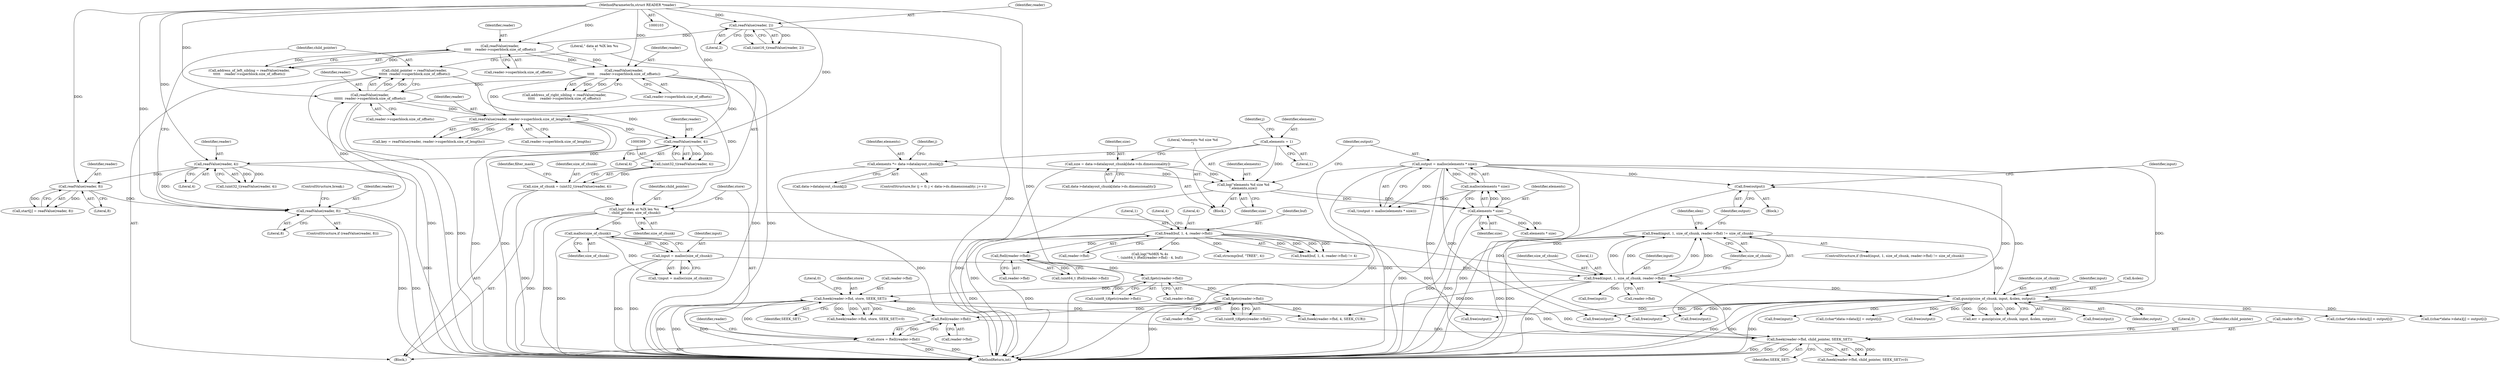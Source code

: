 digraph "0_libmysofa_d39a171e9c6a1c44dbdf43f9db6c3fbd887e38c1@API" {
"1000477" [label="(Call,free(output))"];
"1000490" [label="(Call,gunzip(size_of_chunk, input, &olen, output))"];
"1000467" [label="(Call,fread(input, 1, size_of_chunk, reader->fhd) != size_of_chunk)"];
"1000468" [label="(Call,fread(input, 1, size_of_chunk, reader->fhd))"];
"1000457" [label="(Call,input = malloc(size_of_chunk))"];
"1000459" [label="(Call,malloc(size_of_chunk))"];
"1000431" [label="(Call,log(\" data at %lX len %u\n\", child_pointer, size_of_chunk))"];
"1000422" [label="(Call,child_pointer = readValue(reader,\n\t\t\t\t\t\t  reader->superblock.size_of_offsets))"];
"1000424" [label="(Call,readValue(reader,\n\t\t\t\t\t\t  reader->superblock.size_of_offsets))"];
"1000417" [label="(Call,readValue(reader, 8))"];
"1000407" [label="(Call,readValue(reader, 8))"];
"1000377" [label="(Call,readValue(reader, 4))"];
"1000370" [label="(Call,readValue(reader, 4))"];
"1000357" [label="(Call,readValue(reader, reader->superblock.size_of_lengths))"];
"1000231" [label="(Call,readValue(reader,\n\t\t\t\t\t     reader->superblock.size_of_offsets))"];
"1000222" [label="(Call,readValue(reader,\n\t\t\t\t\t    reader->superblock.size_of_offsets))"];
"1000211" [label="(Call,readValue(reader, 2))"];
"1000104" [label="(MethodParameterIn,struct READER *reader)"];
"1000366" [label="(Call,size_of_chunk = (uint32_t)readValue(reader, 4))"];
"1000368" [label="(Call,(uint32_t)readValue(reader, 4))"];
"1000443" [label="(Call,fseek(reader->fhd, child_pointer, SEEK_SET))"];
"1000437" [label="(Call,ftell(reader->fhd))"];
"1000748" [label="(Call,fseek(reader->fhd, store, SEEK_SET))"];
"1000435" [label="(Call,store = ftell(reader->fhd))"];
"1000203" [label="(Call,fgetc(reader->fhd))"];
"1000195" [label="(Call,fgetc(reader->fhd))"];
"1000185" [label="(Call,ftell(reader->fhd))"];
"1000163" [label="(Call,fread(buf, 1, 4, reader->fhd))"];
"1000329" [label="(Call,output = malloc(elements * size))"];
"1000331" [label="(Call,malloc(elements * size))"];
"1000332" [label="(Call,elements * size)"];
"1000323" [label="(Call,log(\"elements %d size %d\n\",elements,size))"];
"1000238" [label="(Call,elements = 1)"];
"1000254" [label="(Call,elements *= data->datalayout_chunk[j])"];
"1000312" [label="(Call,size = data->datalayout_chunk[data->ds.dimensionality])"];
"1000432" [label="(Literal,\" data at %lX len %u\n\")"];
"1000422" [label="(Call,child_pointer = readValue(reader,\n\t\t\t\t\t\t  reader->superblock.size_of_offsets))"];
"1000490" [label="(Call,gunzip(size_of_chunk, input, &olen, output))"];
"1000433" [label="(Identifier,child_pointer)"];
"1000419" [label="(Literal,8)"];
"1000171" [label="(Call,strncmp(buf, \"TREE\", 4))"];
"1000365" [label="(Block,)"];
"1000162" [label="(Call,fread(buf, 1, 4, reader->fhd) != 4)"];
"1000193" [label="(Call,(uint8_t)fgetc(reader->fhd))"];
"1000491" [label="(Identifier,size_of_chunk)"];
"1000324" [label="(Literal,\"elements %d size %d\n\")"];
"1000764" [label="(Call,fseek(reader->fhd, 4, SEEK_CUR))"];
"1000330" [label="(Identifier,output)"];
"1000165" [label="(Literal,1)"];
"1000233" [label="(Call,reader->superblock.size_of_offsets)"];
"1000254" [label="(Call,elements *= data->datalayout_chunk[j])"];
"1000355" [label="(Call,key = readValue(reader, reader->superblock.size_of_lengths))"];
"1000479" [label="(Call,free(input))"];
"1000448" [label="(Identifier,SEEK_SET)"];
"1000212" [label="(Identifier,reader)"];
"1000243" [label="(Identifier,j)"];
"1000223" [label="(Identifier,reader)"];
"1000431" [label="(Call,log(\" data at %lX len %u\n\", child_pointer, size_of_chunk))"];
"1000747" [label="(Call,fseek(reader->fhd, store, SEEK_SET)<0)"];
"1000255" [label="(Identifier,elements)"];
"1000186" [label="(Call,reader->fhd)"];
"1000377" [label="(Call,readValue(reader, 4))"];
"1000477" [label="(Call,free(output))"];
"1000106" [label="(Block,)"];
"1000183" [label="(Call,(uint64_t )ftell(reader->fhd))"];
"1000328" [label="(Call,!(output = malloc(elements * size)))"];
"1000326" [label="(Identifier,size)"];
"1000434" [label="(Identifier,size_of_chunk)"];
"1000568" [label="(Call,((char*)data->data)[j] = output[i])"];
"1000475" [label="(Identifier,size_of_chunk)"];
"1000471" [label="(Identifier,size_of_chunk)"];
"1000314" [label="(Call,data->datalayout_chunk[data->ds.dimensionality])"];
"1000203" [label="(Call,fgetc(reader->fhd))"];
"1000409" [label="(Literal,8)"];
"1000641" [label="(Call,((char*)data->data)[j] = output[i])"];
"1000204" [label="(Call,reader->fhd)"];
"1000372" [label="(Literal,4)"];
"1000478" [label="(Identifier,output)"];
"1000435" [label="(Call,store = ftell(reader->fhd))"];
"1000375" [label="(Call,(uint32_t)readValue(reader, 4))"];
"1000213" [label="(Literal,2)"];
"1000449" [label="(Literal,0)"];
"1000323" [label="(Call,log(\"elements %d size %d\n\",elements,size))"];
"1000224" [label="(Call,reader->superblock.size_of_offsets)"];
"1000241" [label="(ControlStructure,for (j = 0; j < data->ds.dimensionality; j++))"];
"1000408" [label="(Identifier,reader)"];
"1000754" [label="(Literal,0)"];
"1000775" [label="(MethodReturn,int)"];
"1000367" [label="(Identifier,size_of_chunk)"];
"1000170" [label="(Literal,4)"];
"1000485" [label="(Call,elements * size)"];
"1000371" [label="(Identifier,reader)"];
"1000331" [label="(Call,malloc(elements * size))"];
"1000496" [label="(Call,free(input))"];
"1000166" [label="(Literal,4)"];
"1000359" [label="(Call,reader->superblock.size_of_lengths)"];
"1000416" [label="(ControlStructure,if (readValue(reader, 8)))"];
"1000437" [label="(Call,ftell(reader->fhd))"];
"1000222" [label="(Call,readValue(reader,\n\t\t\t\t\t    reader->superblock.size_of_offsets))"];
"1000748" [label="(Call,fseek(reader->fhd, store, SEEK_SET))"];
"1000470" [label="(Literal,1)"];
"1000357" [label="(Call,readValue(reader, reader->superblock.size_of_lengths))"];
"1000385" [label="(Call,free(output))"];
"1000240" [label="(Literal,1)"];
"1000729" [label="(Call,((char*)data->data)[j] = output[i])"];
"1000196" [label="(Call,reader->fhd)"];
"1000425" [label="(Identifier,reader)"];
"1000514" [label="(Call,free(output))"];
"1000423" [label="(Identifier,child_pointer)"];
"1000334" [label="(Identifier,size)"];
"1000447" [label="(Identifier,child_pointer)"];
"1000488" [label="(Call,err = gunzip(size_of_chunk, input, &olen, output))"];
"1000436" [label="(Identifier,store)"];
"1000472" [label="(Call,reader->fhd)"];
"1000476" [label="(Block,)"];
"1000458" [label="(Identifier,input)"];
"1000421" [label="(ControlStructure,break;)"];
"1000460" [label="(Identifier,size_of_chunk)"];
"1000466" [label="(ControlStructure,if (fread(input, 1, size_of_chunk, reader->fhd) != size_of_chunk))"];
"1000451" [label="(Call,free(output))"];
"1000443" [label="(Call,fseek(reader->fhd, child_pointer, SEEK_SET))"];
"1000752" [label="(Identifier,store)"];
"1000164" [label="(Identifier,buf)"];
"1000370" [label="(Call,readValue(reader, 4))"];
"1000229" [label="(Call,address_of_right_sibling = readValue(reader,\n\t\t\t\t\t     reader->superblock.size_of_offsets))"];
"1000332" [label="(Call,elements * size)"];
"1000492" [label="(Identifier,input)"];
"1000195" [label="(Call,fgetc(reader->fhd))"];
"1000231" [label="(Call,readValue(reader,\n\t\t\t\t\t     reader->superblock.size_of_offsets))"];
"1000438" [label="(Call,reader->fhd)"];
"1000480" [label="(Identifier,input)"];
"1000424" [label="(Call,readValue(reader,\n\t\t\t\t\t\t  reader->superblock.size_of_offsets))"];
"1000417" [label="(Call,readValue(reader, 8))"];
"1000493" [label="(Call,&olen)"];
"1000444" [label="(Call,reader->fhd)"];
"1000104" [label="(MethodParameterIn,struct READER *reader)"];
"1000457" [label="(Call,input = malloc(size_of_chunk))"];
"1000469" [label="(Identifier,input)"];
"1000256" [label="(Call,data->datalayout_chunk[j])"];
"1000368" [label="(Call,(uint32_t)readValue(reader, 4))"];
"1000209" [label="(Call,(uint16_t)readValue(reader, 2))"];
"1000445" [label="(Identifier,reader)"];
"1000459" [label="(Call,malloc(size_of_chunk))"];
"1000325" [label="(Identifier,elements)"];
"1000456" [label="(Call,!(input = malloc(size_of_chunk)))"];
"1000185" [label="(Call,ftell(reader->fhd))"];
"1000312" [label="(Call,size = data->datalayout_chunk[data->ds.dimensionality])"];
"1000403" [label="(Call,start[j] = readValue(reader, 8))"];
"1000238" [label="(Call,elements = 1)"];
"1000760" [label="(Call,free(output))"];
"1000211" [label="(Call,readValue(reader, 2))"];
"1000467" [label="(Call,fread(input, 1, size_of_chunk, reader->fhd) != size_of_chunk)"];
"1000201" [label="(Call,(uint8_t)fgetc(reader->fhd))"];
"1000167" [label="(Call,reader->fhd)"];
"1000253" [label="(Identifier,j)"];
"1000462" [label="(Call,free(output))"];
"1000329" [label="(Call,output = malloc(elements * size))"];
"1000180" [label="(Call,log(\"%08lX %.4s\n\", (uint64_t )ftell(reader->fhd) - 4, buf))"];
"1000442" [label="(Call,fseek(reader->fhd, child_pointer, SEEK_SET)<0)"];
"1000232" [label="(Identifier,reader)"];
"1000374" [label="(Identifier,filter_mask)"];
"1000753" [label="(Identifier,SEEK_SET)"];
"1000358" [label="(Identifier,reader)"];
"1000163" [label="(Call,fread(buf, 1, 4, reader->fhd))"];
"1000313" [label="(Identifier,size)"];
"1000418" [label="(Identifier,reader)"];
"1000407" [label="(Call,readValue(reader, 8))"];
"1000756" [label="(Call,free(output))"];
"1000379" [label="(Literal,4)"];
"1000484" [label="(Identifier,olen)"];
"1000378" [label="(Identifier,reader)"];
"1000468" [label="(Call,fread(input, 1, size_of_chunk, reader->fhd))"];
"1000426" [label="(Call,reader->superblock.size_of_offsets)"];
"1000220" [label="(Call,address_of_left_sibling = readValue(reader,\n\t\t\t\t\t    reader->superblock.size_of_offsets))"];
"1000749" [label="(Call,reader->fhd)"];
"1000333" [label="(Identifier,elements)"];
"1000366" [label="(Call,size_of_chunk = (uint32_t)readValue(reader, 4))"];
"1000239" [label="(Identifier,elements)"];
"1000495" [label="(Identifier,output)"];
"1000477" -> "1000476"  [label="AST: "];
"1000477" -> "1000478"  [label="CFG: "];
"1000478" -> "1000477"  [label="AST: "];
"1000480" -> "1000477"  [label="CFG: "];
"1000477" -> "1000775"  [label="DDG: "];
"1000490" -> "1000477"  [label="DDG: "];
"1000329" -> "1000477"  [label="DDG: "];
"1000490" -> "1000488"  [label="AST: "];
"1000490" -> "1000495"  [label="CFG: "];
"1000491" -> "1000490"  [label="AST: "];
"1000492" -> "1000490"  [label="AST: "];
"1000493" -> "1000490"  [label="AST: "];
"1000495" -> "1000490"  [label="AST: "];
"1000488" -> "1000490"  [label="CFG: "];
"1000490" -> "1000775"  [label="DDG: "];
"1000490" -> "1000775"  [label="DDG: "];
"1000490" -> "1000775"  [label="DDG: "];
"1000490" -> "1000385"  [label="DDG: "];
"1000490" -> "1000451"  [label="DDG: "];
"1000490" -> "1000462"  [label="DDG: "];
"1000490" -> "1000488"  [label="DDG: "];
"1000490" -> "1000488"  [label="DDG: "];
"1000490" -> "1000488"  [label="DDG: "];
"1000490" -> "1000488"  [label="DDG: "];
"1000467" -> "1000490"  [label="DDG: "];
"1000468" -> "1000490"  [label="DDG: "];
"1000329" -> "1000490"  [label="DDG: "];
"1000490" -> "1000496"  [label="DDG: "];
"1000490" -> "1000514"  [label="DDG: "];
"1000490" -> "1000568"  [label="DDG: "];
"1000490" -> "1000641"  [label="DDG: "];
"1000490" -> "1000729"  [label="DDG: "];
"1000490" -> "1000756"  [label="DDG: "];
"1000490" -> "1000760"  [label="DDG: "];
"1000467" -> "1000466"  [label="AST: "];
"1000467" -> "1000475"  [label="CFG: "];
"1000468" -> "1000467"  [label="AST: "];
"1000475" -> "1000467"  [label="AST: "];
"1000478" -> "1000467"  [label="CFG: "];
"1000484" -> "1000467"  [label="CFG: "];
"1000467" -> "1000775"  [label="DDG: "];
"1000467" -> "1000775"  [label="DDG: "];
"1000467" -> "1000775"  [label="DDG: "];
"1000468" -> "1000467"  [label="DDG: "];
"1000468" -> "1000467"  [label="DDG: "];
"1000468" -> "1000467"  [label="DDG: "];
"1000468" -> "1000467"  [label="DDG: "];
"1000468" -> "1000472"  [label="CFG: "];
"1000469" -> "1000468"  [label="AST: "];
"1000470" -> "1000468"  [label="AST: "];
"1000471" -> "1000468"  [label="AST: "];
"1000472" -> "1000468"  [label="AST: "];
"1000475" -> "1000468"  [label="CFG: "];
"1000468" -> "1000775"  [label="DDG: "];
"1000457" -> "1000468"  [label="DDG: "];
"1000459" -> "1000468"  [label="DDG: "];
"1000443" -> "1000468"  [label="DDG: "];
"1000468" -> "1000479"  [label="DDG: "];
"1000468" -> "1000748"  [label="DDG: "];
"1000468" -> "1000764"  [label="DDG: "];
"1000457" -> "1000456"  [label="AST: "];
"1000457" -> "1000459"  [label="CFG: "];
"1000458" -> "1000457"  [label="AST: "];
"1000459" -> "1000457"  [label="AST: "];
"1000456" -> "1000457"  [label="CFG: "];
"1000457" -> "1000775"  [label="DDG: "];
"1000457" -> "1000775"  [label="DDG: "];
"1000457" -> "1000456"  [label="DDG: "];
"1000459" -> "1000457"  [label="DDG: "];
"1000459" -> "1000460"  [label="CFG: "];
"1000460" -> "1000459"  [label="AST: "];
"1000459" -> "1000775"  [label="DDG: "];
"1000459" -> "1000456"  [label="DDG: "];
"1000431" -> "1000459"  [label="DDG: "];
"1000431" -> "1000365"  [label="AST: "];
"1000431" -> "1000434"  [label="CFG: "];
"1000432" -> "1000431"  [label="AST: "];
"1000433" -> "1000431"  [label="AST: "];
"1000434" -> "1000431"  [label="AST: "];
"1000436" -> "1000431"  [label="CFG: "];
"1000431" -> "1000775"  [label="DDG: "];
"1000431" -> "1000775"  [label="DDG: "];
"1000422" -> "1000431"  [label="DDG: "];
"1000366" -> "1000431"  [label="DDG: "];
"1000431" -> "1000443"  [label="DDG: "];
"1000422" -> "1000365"  [label="AST: "];
"1000422" -> "1000424"  [label="CFG: "];
"1000423" -> "1000422"  [label="AST: "];
"1000424" -> "1000422"  [label="AST: "];
"1000432" -> "1000422"  [label="CFG: "];
"1000422" -> "1000775"  [label="DDG: "];
"1000424" -> "1000422"  [label="DDG: "];
"1000424" -> "1000422"  [label="DDG: "];
"1000424" -> "1000426"  [label="CFG: "];
"1000425" -> "1000424"  [label="AST: "];
"1000426" -> "1000424"  [label="AST: "];
"1000424" -> "1000775"  [label="DDG: "];
"1000424" -> "1000775"  [label="DDG: "];
"1000424" -> "1000357"  [label="DDG: "];
"1000424" -> "1000370"  [label="DDG: "];
"1000417" -> "1000424"  [label="DDG: "];
"1000104" -> "1000424"  [label="DDG: "];
"1000231" -> "1000424"  [label="DDG: "];
"1000417" -> "1000416"  [label="AST: "];
"1000417" -> "1000419"  [label="CFG: "];
"1000418" -> "1000417"  [label="AST: "];
"1000419" -> "1000417"  [label="AST: "];
"1000421" -> "1000417"  [label="CFG: "];
"1000423" -> "1000417"  [label="CFG: "];
"1000417" -> "1000775"  [label="DDG: "];
"1000417" -> "1000775"  [label="DDG: "];
"1000407" -> "1000417"  [label="DDG: "];
"1000377" -> "1000417"  [label="DDG: "];
"1000104" -> "1000417"  [label="DDG: "];
"1000407" -> "1000403"  [label="AST: "];
"1000407" -> "1000409"  [label="CFG: "];
"1000408" -> "1000407"  [label="AST: "];
"1000409" -> "1000407"  [label="AST: "];
"1000403" -> "1000407"  [label="CFG: "];
"1000407" -> "1000403"  [label="DDG: "];
"1000407" -> "1000403"  [label="DDG: "];
"1000377" -> "1000407"  [label="DDG: "];
"1000104" -> "1000407"  [label="DDG: "];
"1000377" -> "1000375"  [label="AST: "];
"1000377" -> "1000379"  [label="CFG: "];
"1000378" -> "1000377"  [label="AST: "];
"1000379" -> "1000377"  [label="AST: "];
"1000375" -> "1000377"  [label="CFG: "];
"1000377" -> "1000775"  [label="DDG: "];
"1000377" -> "1000375"  [label="DDG: "];
"1000377" -> "1000375"  [label="DDG: "];
"1000370" -> "1000377"  [label="DDG: "];
"1000104" -> "1000377"  [label="DDG: "];
"1000370" -> "1000368"  [label="AST: "];
"1000370" -> "1000372"  [label="CFG: "];
"1000371" -> "1000370"  [label="AST: "];
"1000372" -> "1000370"  [label="AST: "];
"1000368" -> "1000370"  [label="CFG: "];
"1000370" -> "1000368"  [label="DDG: "];
"1000370" -> "1000368"  [label="DDG: "];
"1000357" -> "1000370"  [label="DDG: "];
"1000231" -> "1000370"  [label="DDG: "];
"1000104" -> "1000370"  [label="DDG: "];
"1000357" -> "1000355"  [label="AST: "];
"1000357" -> "1000359"  [label="CFG: "];
"1000358" -> "1000357"  [label="AST: "];
"1000359" -> "1000357"  [label="AST: "];
"1000355" -> "1000357"  [label="CFG: "];
"1000357" -> "1000775"  [label="DDG: "];
"1000357" -> "1000775"  [label="DDG: "];
"1000357" -> "1000355"  [label="DDG: "];
"1000357" -> "1000355"  [label="DDG: "];
"1000231" -> "1000357"  [label="DDG: "];
"1000104" -> "1000357"  [label="DDG: "];
"1000231" -> "1000229"  [label="AST: "];
"1000231" -> "1000233"  [label="CFG: "];
"1000232" -> "1000231"  [label="AST: "];
"1000233" -> "1000231"  [label="AST: "];
"1000229" -> "1000231"  [label="CFG: "];
"1000231" -> "1000775"  [label="DDG: "];
"1000231" -> "1000775"  [label="DDG: "];
"1000231" -> "1000229"  [label="DDG: "];
"1000231" -> "1000229"  [label="DDG: "];
"1000222" -> "1000231"  [label="DDG: "];
"1000222" -> "1000231"  [label="DDG: "];
"1000104" -> "1000231"  [label="DDG: "];
"1000222" -> "1000220"  [label="AST: "];
"1000222" -> "1000224"  [label="CFG: "];
"1000223" -> "1000222"  [label="AST: "];
"1000224" -> "1000222"  [label="AST: "];
"1000220" -> "1000222"  [label="CFG: "];
"1000222" -> "1000220"  [label="DDG: "];
"1000222" -> "1000220"  [label="DDG: "];
"1000211" -> "1000222"  [label="DDG: "];
"1000104" -> "1000222"  [label="DDG: "];
"1000211" -> "1000209"  [label="AST: "];
"1000211" -> "1000213"  [label="CFG: "];
"1000212" -> "1000211"  [label="AST: "];
"1000213" -> "1000211"  [label="AST: "];
"1000209" -> "1000211"  [label="CFG: "];
"1000211" -> "1000775"  [label="DDG: "];
"1000211" -> "1000209"  [label="DDG: "];
"1000211" -> "1000209"  [label="DDG: "];
"1000104" -> "1000211"  [label="DDG: "];
"1000104" -> "1000103"  [label="AST: "];
"1000104" -> "1000775"  [label="DDG: "];
"1000366" -> "1000365"  [label="AST: "];
"1000366" -> "1000368"  [label="CFG: "];
"1000367" -> "1000366"  [label="AST: "];
"1000368" -> "1000366"  [label="AST: "];
"1000374" -> "1000366"  [label="CFG: "];
"1000366" -> "1000775"  [label="DDG: "];
"1000368" -> "1000366"  [label="DDG: "];
"1000369" -> "1000368"  [label="AST: "];
"1000443" -> "1000442"  [label="AST: "];
"1000443" -> "1000448"  [label="CFG: "];
"1000444" -> "1000443"  [label="AST: "];
"1000447" -> "1000443"  [label="AST: "];
"1000448" -> "1000443"  [label="AST: "];
"1000449" -> "1000443"  [label="CFG: "];
"1000443" -> "1000775"  [label="DDG: "];
"1000443" -> "1000775"  [label="DDG: "];
"1000443" -> "1000775"  [label="DDG: "];
"1000443" -> "1000442"  [label="DDG: "];
"1000443" -> "1000442"  [label="DDG: "];
"1000443" -> "1000442"  [label="DDG: "];
"1000437" -> "1000443"  [label="DDG: "];
"1000748" -> "1000443"  [label="DDG: "];
"1000443" -> "1000748"  [label="DDG: "];
"1000437" -> "1000435"  [label="AST: "];
"1000437" -> "1000438"  [label="CFG: "];
"1000438" -> "1000437"  [label="AST: "];
"1000435" -> "1000437"  [label="CFG: "];
"1000437" -> "1000435"  [label="DDG: "];
"1000748" -> "1000437"  [label="DDG: "];
"1000203" -> "1000437"  [label="DDG: "];
"1000748" -> "1000747"  [label="AST: "];
"1000748" -> "1000753"  [label="CFG: "];
"1000749" -> "1000748"  [label="AST: "];
"1000752" -> "1000748"  [label="AST: "];
"1000753" -> "1000748"  [label="AST: "];
"1000754" -> "1000748"  [label="CFG: "];
"1000748" -> "1000775"  [label="DDG: "];
"1000748" -> "1000775"  [label="DDG: "];
"1000748" -> "1000775"  [label="DDG: "];
"1000748" -> "1000747"  [label="DDG: "];
"1000748" -> "1000747"  [label="DDG: "];
"1000748" -> "1000747"  [label="DDG: "];
"1000435" -> "1000748"  [label="DDG: "];
"1000748" -> "1000764"  [label="DDG: "];
"1000435" -> "1000365"  [label="AST: "];
"1000436" -> "1000435"  [label="AST: "];
"1000445" -> "1000435"  [label="CFG: "];
"1000435" -> "1000775"  [label="DDG: "];
"1000435" -> "1000775"  [label="DDG: "];
"1000203" -> "1000201"  [label="AST: "];
"1000203" -> "1000204"  [label="CFG: "];
"1000204" -> "1000203"  [label="AST: "];
"1000201" -> "1000203"  [label="CFG: "];
"1000203" -> "1000775"  [label="DDG: "];
"1000203" -> "1000201"  [label="DDG: "];
"1000195" -> "1000203"  [label="DDG: "];
"1000203" -> "1000764"  [label="DDG: "];
"1000195" -> "1000193"  [label="AST: "];
"1000195" -> "1000196"  [label="CFG: "];
"1000196" -> "1000195"  [label="AST: "];
"1000193" -> "1000195"  [label="CFG: "];
"1000195" -> "1000193"  [label="DDG: "];
"1000185" -> "1000195"  [label="DDG: "];
"1000185" -> "1000183"  [label="AST: "];
"1000185" -> "1000186"  [label="CFG: "];
"1000186" -> "1000185"  [label="AST: "];
"1000183" -> "1000185"  [label="CFG: "];
"1000185" -> "1000183"  [label="DDG: "];
"1000163" -> "1000185"  [label="DDG: "];
"1000163" -> "1000162"  [label="AST: "];
"1000163" -> "1000167"  [label="CFG: "];
"1000164" -> "1000163"  [label="AST: "];
"1000165" -> "1000163"  [label="AST: "];
"1000166" -> "1000163"  [label="AST: "];
"1000167" -> "1000163"  [label="AST: "];
"1000170" -> "1000163"  [label="CFG: "];
"1000163" -> "1000775"  [label="DDG: "];
"1000163" -> "1000775"  [label="DDG: "];
"1000163" -> "1000162"  [label="DDG: "];
"1000163" -> "1000162"  [label="DDG: "];
"1000163" -> "1000162"  [label="DDG: "];
"1000163" -> "1000162"  [label="DDG: "];
"1000163" -> "1000171"  [label="DDG: "];
"1000163" -> "1000180"  [label="DDG: "];
"1000329" -> "1000328"  [label="AST: "];
"1000329" -> "1000331"  [label="CFG: "];
"1000330" -> "1000329"  [label="AST: "];
"1000331" -> "1000329"  [label="AST: "];
"1000328" -> "1000329"  [label="CFG: "];
"1000329" -> "1000775"  [label="DDG: "];
"1000329" -> "1000775"  [label="DDG: "];
"1000329" -> "1000328"  [label="DDG: "];
"1000331" -> "1000329"  [label="DDG: "];
"1000329" -> "1000385"  [label="DDG: "];
"1000329" -> "1000451"  [label="DDG: "];
"1000329" -> "1000462"  [label="DDG: "];
"1000329" -> "1000760"  [label="DDG: "];
"1000331" -> "1000332"  [label="CFG: "];
"1000332" -> "1000331"  [label="AST: "];
"1000331" -> "1000775"  [label="DDG: "];
"1000331" -> "1000328"  [label="DDG: "];
"1000332" -> "1000331"  [label="DDG: "];
"1000332" -> "1000331"  [label="DDG: "];
"1000332" -> "1000334"  [label="CFG: "];
"1000333" -> "1000332"  [label="AST: "];
"1000334" -> "1000332"  [label="AST: "];
"1000332" -> "1000775"  [label="DDG: "];
"1000332" -> "1000775"  [label="DDG: "];
"1000323" -> "1000332"  [label="DDG: "];
"1000323" -> "1000332"  [label="DDG: "];
"1000332" -> "1000485"  [label="DDG: "];
"1000332" -> "1000485"  [label="DDG: "];
"1000323" -> "1000106"  [label="AST: "];
"1000323" -> "1000326"  [label="CFG: "];
"1000324" -> "1000323"  [label="AST: "];
"1000325" -> "1000323"  [label="AST: "];
"1000326" -> "1000323"  [label="AST: "];
"1000330" -> "1000323"  [label="CFG: "];
"1000323" -> "1000775"  [label="DDG: "];
"1000238" -> "1000323"  [label="DDG: "];
"1000254" -> "1000323"  [label="DDG: "];
"1000312" -> "1000323"  [label="DDG: "];
"1000238" -> "1000106"  [label="AST: "];
"1000238" -> "1000240"  [label="CFG: "];
"1000239" -> "1000238"  [label="AST: "];
"1000240" -> "1000238"  [label="AST: "];
"1000243" -> "1000238"  [label="CFG: "];
"1000238" -> "1000254"  [label="DDG: "];
"1000254" -> "1000241"  [label="AST: "];
"1000254" -> "1000256"  [label="CFG: "];
"1000255" -> "1000254"  [label="AST: "];
"1000256" -> "1000254"  [label="AST: "];
"1000253" -> "1000254"  [label="CFG: "];
"1000254" -> "1000775"  [label="DDG: "];
"1000312" -> "1000106"  [label="AST: "];
"1000312" -> "1000314"  [label="CFG: "];
"1000313" -> "1000312"  [label="AST: "];
"1000314" -> "1000312"  [label="AST: "];
"1000324" -> "1000312"  [label="CFG: "];
"1000312" -> "1000775"  [label="DDG: "];
}
